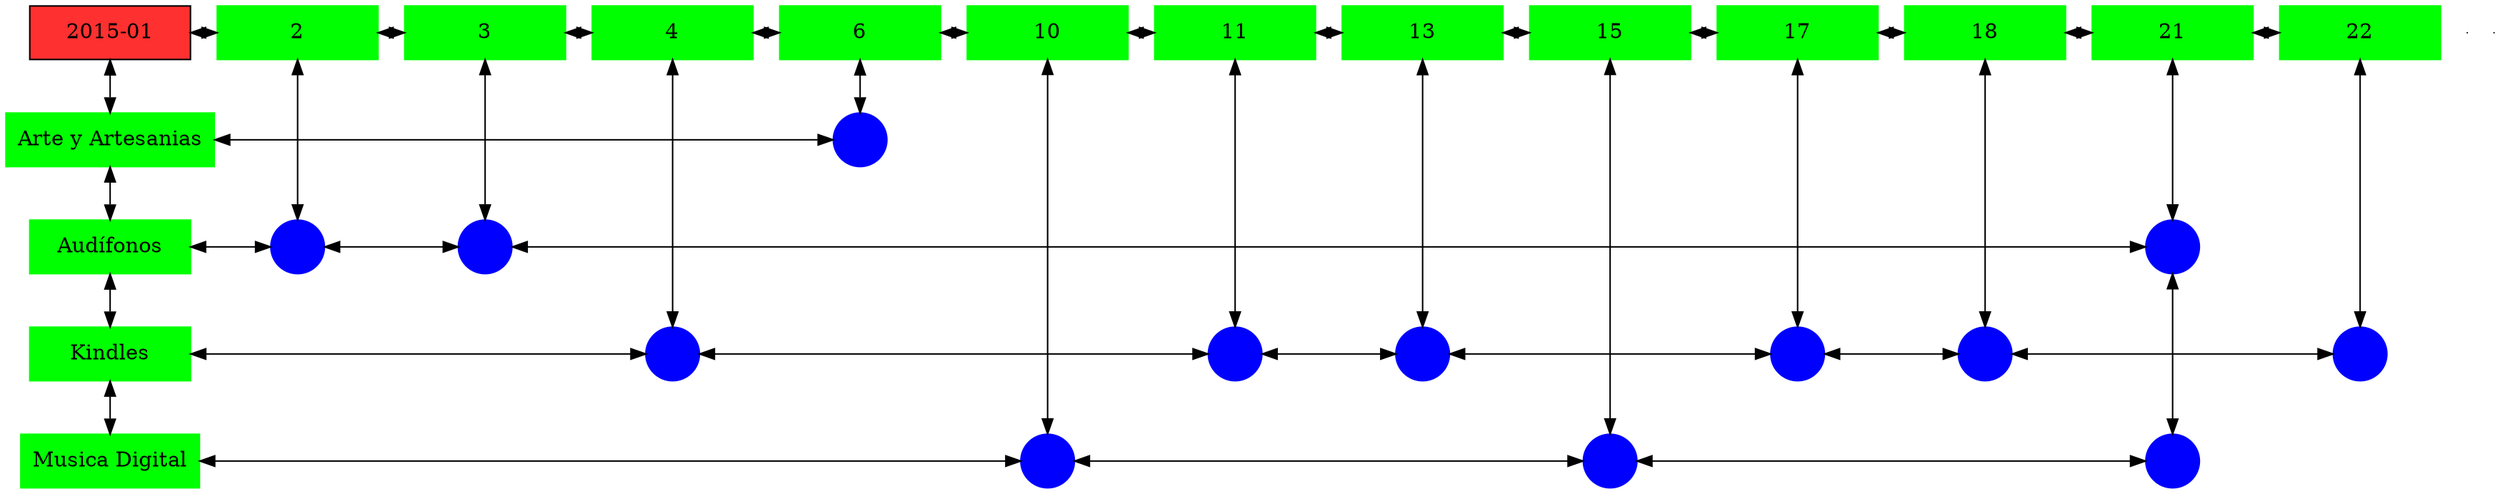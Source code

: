 digraph G{
node[shape="box"];
nodeMt[ label = "2015-01", width = 1.5, style = filled, fillcolor = firebrick1, group = 1 ];
e0[ shape = point, width = 0 ];
e1[ shape = point, width = 0 ];
node0xc002273e00[label="2",color=green,style =filled,width = 1.5 group=2];
nodeMt->node0xc002273e00[dir="both"];
{rank=same;nodeMt;node0xc002273e00;}
node0xc00217bcc0[label="3",color=green,style =filled,width = 1.5 group=3];
node0xc002273e00->node0xc00217bcc0[dir="both"];
{rank=same;node0xc002273e00;node0xc00217bcc0;}
node0xc0021ca910[label="4",color=green,style =filled,width = 1.5 group=4];
node0xc00217bcc0->node0xc0021ca910[dir="both"];
{rank=same;node0xc00217bcc0;node0xc0021ca910;}
node0xc001e885f0[label="6",color=green,style =filled,width = 1.5 group=6];
node0xc0021ca910->node0xc001e885f0[dir="both"];
{rank=same;node0xc0021ca910;node0xc001e885f0;}
node0xc002021b30[label="10",color=green,style =filled,width = 1.5 group=10];
node0xc001e885f0->node0xc002021b30[dir="both"];
{rank=same;node0xc001e885f0;node0xc002021b30;}
node0xc0021b5400[label="11",color=green,style =filled,width = 1.5 group=11];
node0xc002021b30->node0xc0021b5400[dir="both"];
{rank=same;node0xc002021b30;node0xc0021b5400;}
node0xc0021a2eb0[label="13",color=green,style =filled,width = 1.5 group=13];
node0xc0021b5400->node0xc0021a2eb0[dir="both"];
{rank=same;node0xc0021b5400;node0xc0021a2eb0;}
node0xc001eaf2c0[label="15",color=green,style =filled,width = 1.5 group=15];
node0xc0021a2eb0->node0xc001eaf2c0[dir="both"];
{rank=same;node0xc0021a2eb0;node0xc001eaf2c0;}
node0xc001e3f360[label="17",color=green,style =filled,width = 1.5 group=17];
node0xc001eaf2c0->node0xc001e3f360[dir="both"];
{rank=same;node0xc001eaf2c0;node0xc001e3f360;}
node0xc002102f00[label="18",color=green,style =filled,width = 1.5 group=18];
node0xc001e3f360->node0xc002102f00[dir="both"];
{rank=same;node0xc001e3f360;node0xc002102f00;}
node0xc0020e1f40[label="21",color=green,style =filled,width = 1.5 group=21];
node0xc002102f00->node0xc0020e1f40[dir="both"];
{rank=same;node0xc002102f00;node0xc0020e1f40;}
node0xc0021edd10[label="22",color=green,style =filled,width = 1.5 group=22];
node0xc0020e1f40->node0xc0021edd10[dir="both"];
{rank=same;node0xc0020e1f40;node0xc0021edd10;}
node0xc001e885a0[label="Arte y Artesanias",color=green,style =filled width = 1.5 group=1];
node0xc001e75f80[label="",color=blue,style =filled, width = 0.5 group=6 shape=circle];
node0xc001e885a0->node0xc001e75f80[dir="both"];
{rank=same;node0xc001e885a0;node0xc001e75f80;}
node0xc00217bc70[label="Audífonos",color=green,style =filled width = 1.5 group=1];
node0xc002271d00[label="",color=blue,style =filled, width = 0.5 group=2 shape=circle];
node0xc00217bc70->node0xc002271d00[dir="both"];
{rank=same;node0xc00217bc70;node0xc002271d00;}
node0xc002185180[label="",color=blue,style =filled, width = 0.5 group=3 shape=circle];
node0xc002271d00->node0xc002185180[dir="both"];
{rank=same;node0xc002185180;node0xc002271d00;}
node0xc0021c2080[label="",color=blue,style =filled, width = 0.5 group=21 shape=circle];
node0xc002185180->node0xc0021c2080[dir="both"];
{rank=same;node0xc0021c2080;node0xc002185180;}
node0xc001e3f310[label="Kindles",color=green,style =filled width = 1.5 group=1];
node0xc0021c3200[label="",color=blue,style =filled, width = 0.5 group=4 shape=circle];
node0xc001e3f310->node0xc0021c3200[dir="both"];
{rank=same;node0xc001e3f310;node0xc0021c3200;}
node0xc0021c2000[label="",color=blue,style =filled, width = 0.5 group=11 shape=circle];
node0xc0021c3200->node0xc0021c2000[dir="both"];
{rank=same;node0xc0021c2000;node0xc0021c3200;}
node0xc002199f80[label="",color=blue,style =filled, width = 0.5 group=13 shape=circle];
node0xc0021c2000->node0xc002199f80[dir="both"];
{rank=same;node0xc002199f80;node0xc0021c2000;}
node0xc001e2bb80[label="",color=blue,style =filled, width = 0.5 group=17 shape=circle];
node0xc002199f80->node0xc001e2bb80[dir="both"];
{rank=same;node0xc001e2bb80;node0xc002199f80;}
node0xc0020ff400[label="",color=blue,style =filled, width = 0.5 group=18 shape=circle];
node0xc001e2bb80->node0xc0020ff400[dir="both"];
{rank=same;node0xc0020ff400;node0xc001e2bb80;}
node0xc0021eb900[label="",color=blue,style =filled, width = 0.5 group=22 shape=circle];
node0xc0020ff400->node0xc0021eb900[dir="both"];
{rank=same;node0xc0021eb900;node0xc0020ff400;}
node0xc001eaf270[label="Musica Digital",color=green,style =filled width = 1.5 group=1];
node0xc002027280[label="",color=blue,style =filled, width = 0.5 group=10 shape=circle];
node0xc001eaf270->node0xc002027280[dir="both"];
{rank=same;node0xc001eaf270;node0xc002027280;}
node0xc001ea5f00[label="",color=blue,style =filled, width = 0.5 group=15 shape=circle];
node0xc002027280->node0xc001ea5f00[dir="both"];
{rank=same;node0xc001ea5f00;node0xc002027280;}
node0xc0020eaf80[label="",color=blue,style =filled, width = 0.5 group=21 shape=circle];
node0xc001ea5f00->node0xc0020eaf80[dir="both"];
{rank=same;node0xc0020eaf80;node0xc001ea5f00;}
node0xc002273e00->node0xc002271d00[dir="both"];
node0xc00217bcc0->node0xc002185180[dir="both"];
node0xc0021ca910->node0xc0021c3200[dir="both"];
node0xc001e885f0->node0xc001e75f80[dir="both"];
node0xc002021b30->node0xc002027280[dir="both"];
node0xc0021b5400->node0xc0021c2000[dir="both"];
node0xc0021a2eb0->node0xc002199f80[dir="both"];
node0xc001eaf2c0->node0xc001ea5f00[dir="both"];
node0xc001e3f360->node0xc001e2bb80[dir="both"];
node0xc002102f00->node0xc0020ff400[dir="both"];
node0xc0020e1f40->node0xc0021c2080[dir="both"];
node0xc0021c2080->node0xc0020eaf80[dir="both"];
node0xc0021edd10->node0xc0021eb900[dir="both"];
nodeMt->node0xc001e885a0[dir="both"];
node0xc001e885a0->node0xc00217bc70[dir="both"];
node0xc00217bc70->node0xc001e3f310[dir="both"];
node0xc001e3f310->node0xc001eaf270[dir="both"];
}
